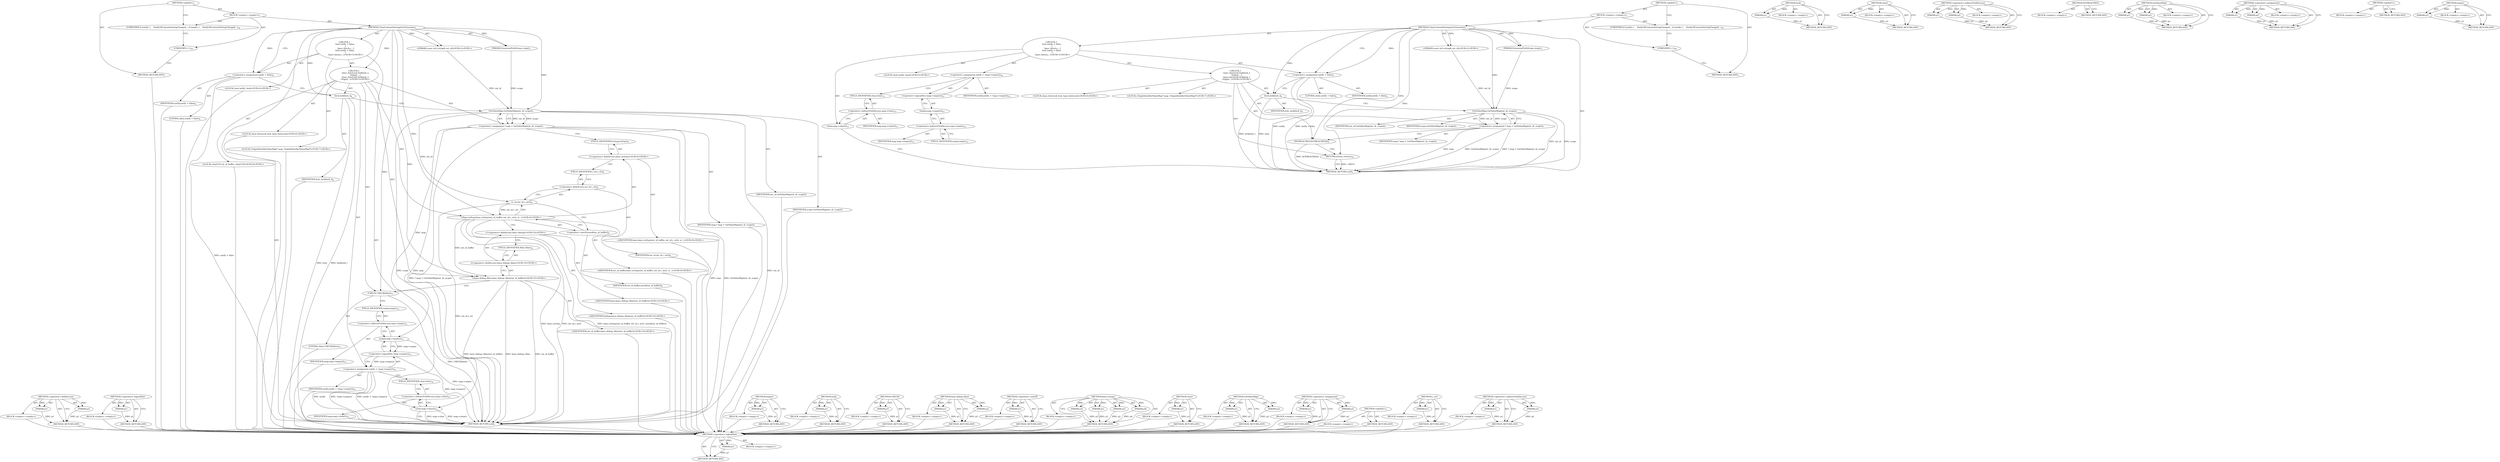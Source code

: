 digraph "empty" {
vulnerable_110 [label=<(METHOD,&lt;operator&gt;.fieldAccess)>];
vulnerable_111 [label=<(PARAM,p1)>];
vulnerable_112 [label=<(PARAM,p2)>];
vulnerable_113 [label=<(BLOCK,&lt;empty&gt;,&lt;empty&gt;)>];
vulnerable_114 [label=<(METHOD_RETURN,ANY)>];
vulnerable_132 [label=<(METHOD,&lt;operator&gt;.logicalNot)>];
vulnerable_133 [label=<(PARAM,p1)>];
vulnerable_134 [label=<(BLOCK,&lt;empty&gt;,&lt;empty&gt;)>];
vulnerable_135 [label=<(METHOD_RETURN,ANY)>];
vulnerable_6 [label=<(METHOD,&lt;global&gt;)<SUB>1</SUB>>];
vulnerable_7 [label=<(BLOCK,&lt;empty&gt;,&lt;empty&gt;)<SUB>1</SUB>>];
vulnerable_8 [label=<(METHOD,ClearContentSettingsForExtension)<SUB>1</SUB>>];
vulnerable_9 [label="<(PARAM,const std::string&amp; ext_id)<SUB>2</SUB>>"];
vulnerable_10 [label=<(PARAM,ExtensionPrefsScope scope)<SUB>3</SUB>>];
vulnerable_11 [label="<(BLOCK,{
  bool notify = false;
   {
     base::AutoLo...,{
  bool notify = false;
   {
     base::AutoLo...)<SUB>3</SUB>>"];
vulnerable_12 [label="<(LOCAL,bool notify: bool)<SUB>4</SUB>>"];
vulnerable_13 [label=<(&lt;operator&gt;.assignment,notify = false)<SUB>4</SUB>>];
vulnerable_14 [label=<(IDENTIFIER,notify,notify = false)<SUB>4</SUB>>];
vulnerable_15 [label=<(LITERAL,false,notify = false)<SUB>4</SUB>>];
vulnerable_16 [label="<(BLOCK,{
     base::AutoLock lock(lock_);
     OriginI...,{
     base::AutoLock lock(lock_);
     OriginI...)<SUB>5</SUB>>"];
vulnerable_17 [label="<(LOCAL,base.AutoLock lock: base.AutoLock)<SUB>6</SUB>>"];
vulnerable_18 [label=<(lock,lock(lock_))<SUB>6</SUB>>];
vulnerable_19 [label=<(IDENTIFIER,lock_,lock(lock_))<SUB>6</SUB>>];
vulnerable_20 [label="<(LOCAL,OriginIdentifierValueMap* map: OriginIdentifierValueMap*)<SUB>7</SUB>>"];
vulnerable_21 [label=<(&lt;operator&gt;.assignment,* map = GetValueMap(ext_id, scope))<SUB>7</SUB>>];
vulnerable_22 [label=<(IDENTIFIER,map,* map = GetValueMap(ext_id, scope))<SUB>7</SUB>>];
vulnerable_23 [label=<(GetValueMap,GetValueMap(ext_id, scope))<SUB>7</SUB>>];
vulnerable_24 [label=<(IDENTIFIER,ext_id,GetValueMap(ext_id, scope))<SUB>7</SUB>>];
vulnerable_25 [label=<(IDENTIFIER,scope,GetValueMap(ext_id, scope))<SUB>7</SUB>>];
vulnerable_26 [label="<(LOCAL,char[33] ext_id_buffer: char[33])<SUB>8</SUB>>"];
vulnerable_27 [label="<(base.strlcpy,base::strlcpy(ext_id_buffer, ext_id.c_str(), si...)<SUB>9</SUB>>"];
vulnerable_28 [label="<(&lt;operator&gt;.fieldAccess,base::strlcpy)<SUB>9</SUB>>"];
vulnerable_29 [label="<(IDENTIFIER,base,base::strlcpy(ext_id_buffer, ext_id.c_str(), si...)<SUB>9</SUB>>"];
vulnerable_30 [label=<(FIELD_IDENTIFIER,strlcpy,strlcpy)<SUB>9</SUB>>];
vulnerable_31 [label="<(IDENTIFIER,ext_id_buffer,base::strlcpy(ext_id_buffer, ext_id.c_str(), si...)<SUB>9</SUB>>"];
vulnerable_32 [label=<(c_str,ext_id.c_str())<SUB>9</SUB>>];
vulnerable_33 [label=<(&lt;operator&gt;.fieldAccess,ext_id.c_str)<SUB>9</SUB>>];
vulnerable_34 [label=<(IDENTIFIER,ext_id,ext_id.c_str())<SUB>9</SUB>>];
vulnerable_35 [label=<(FIELD_IDENTIFIER,c_str,c_str)<SUB>9</SUB>>];
vulnerable_36 [label=<(&lt;operator&gt;.sizeOf,sizeof(ext_id_buffer))<SUB>9</SUB>>];
vulnerable_37 [label=<(IDENTIFIER,ext_id_buffer,sizeof(ext_id_buffer))<SUB>9</SUB>>];
vulnerable_38 [label="<(base.debug.Alias,base::debug::Alias(ext_id_buffer))<SUB>10</SUB>>"];
vulnerable_39 [label="<(&lt;operator&gt;.fieldAccess,base::debug::Alias)<SUB>10</SUB>>"];
vulnerable_40 [label="<(&lt;operator&gt;.fieldAccess,base::debug)<SUB>10</SUB>>"];
vulnerable_41 [label="<(IDENTIFIER,base,base::debug::Alias(ext_id_buffer))<SUB>10</SUB>>"];
vulnerable_42 [label="<(IDENTIFIER,debug,base::debug::Alias(ext_id_buffer))<SUB>10</SUB>>"];
vulnerable_43 [label=<(FIELD_IDENTIFIER,Alias,Alias)<SUB>10</SUB>>];
vulnerable_44 [label="<(IDENTIFIER,ext_id_buffer,base::debug::Alias(ext_id_buffer))<SUB>10</SUB>>"];
vulnerable_45 [label=<(CHECK,CHECK(false))<SUB>11</SUB>>];
vulnerable_46 [label=<(LITERAL,false,CHECK(false))<SUB>11</SUB>>];
vulnerable_47 [label=<(&lt;operator&gt;.assignment,notify = !map-&gt;empty())<SUB>13</SUB>>];
vulnerable_48 [label=<(IDENTIFIER,notify,notify = !map-&gt;empty())<SUB>13</SUB>>];
vulnerable_49 [label=<(&lt;operator&gt;.logicalNot,!map-&gt;empty())<SUB>13</SUB>>];
vulnerable_50 [label=<(empty,map-&gt;empty())<SUB>13</SUB>>];
vulnerable_51 [label=<(&lt;operator&gt;.indirectFieldAccess,map-&gt;empty)<SUB>13</SUB>>];
vulnerable_52 [label=<(IDENTIFIER,map,map-&gt;empty())<SUB>13</SUB>>];
vulnerable_53 [label=<(FIELD_IDENTIFIER,empty,empty)<SUB>13</SUB>>];
vulnerable_54 [label=<(clear,map-&gt;clear())<SUB>14</SUB>>];
vulnerable_55 [label=<(&lt;operator&gt;.indirectFieldAccess,map-&gt;clear)<SUB>14</SUB>>];
vulnerable_56 [label=<(IDENTIFIER,map,map-&gt;clear())<SUB>14</SUB>>];
vulnerable_57 [label=<(FIELD_IDENTIFIER,clear,clear)<SUB>14</SUB>>];
vulnerable_58 [label=<(METHOD_RETURN,void)<SUB>1</SUB>>];
vulnerable_60 [label=<(UNKNOWN,if (notify) {
    NotifyOfContentSettingChanged...,if (notify) {
    NotifyOfContentSettingChanged...)<SUB>16</SUB>>];
vulnerable_61 [label=<(UNKNOWN,},})<SUB>19</SUB>>];
vulnerable_62 [label=<(METHOD_RETURN,ANY)<SUB>1</SUB>>];
vulnerable_136 [label=<(METHOD,empty)>];
vulnerable_137 [label=<(PARAM,p1)>];
vulnerable_138 [label=<(BLOCK,&lt;empty&gt;,&lt;empty&gt;)>];
vulnerable_139 [label=<(METHOD_RETURN,ANY)>];
vulnerable_94 [label=<(METHOD,lock)>];
vulnerable_95 [label=<(PARAM,p1)>];
vulnerable_96 [label=<(BLOCK,&lt;empty&gt;,&lt;empty&gt;)>];
vulnerable_97 [label=<(METHOD_RETURN,ANY)>];
vulnerable_128 [label=<(METHOD,CHECK)>];
vulnerable_129 [label=<(PARAM,p1)>];
vulnerable_130 [label=<(BLOCK,&lt;empty&gt;,&lt;empty&gt;)>];
vulnerable_131 [label=<(METHOD_RETURN,ANY)>];
vulnerable_123 [label=<(METHOD,base.debug.Alias)>];
vulnerable_124 [label=<(PARAM,p1)>];
vulnerable_125 [label=<(PARAM,p2)>];
vulnerable_126 [label=<(BLOCK,&lt;empty&gt;,&lt;empty&gt;)>];
vulnerable_127 [label=<(METHOD_RETURN,ANY)>];
vulnerable_119 [label=<(METHOD,&lt;operator&gt;.sizeOf)>];
vulnerable_120 [label=<(PARAM,p1)>];
vulnerable_121 [label=<(BLOCK,&lt;empty&gt;,&lt;empty&gt;)>];
vulnerable_122 [label=<(METHOD_RETURN,ANY)>];
vulnerable_103 [label=<(METHOD,base.strlcpy)>];
vulnerable_104 [label=<(PARAM,p1)>];
vulnerable_105 [label=<(PARAM,p2)>];
vulnerable_106 [label=<(PARAM,p3)>];
vulnerable_107 [label=<(PARAM,p4)>];
vulnerable_108 [label=<(BLOCK,&lt;empty&gt;,&lt;empty&gt;)>];
vulnerable_109 [label=<(METHOD_RETURN,ANY)>];
vulnerable_145 [label=<(METHOD,clear)>];
vulnerable_146 [label=<(PARAM,p1)>];
vulnerable_147 [label=<(BLOCK,&lt;empty&gt;,&lt;empty&gt;)>];
vulnerable_148 [label=<(METHOD_RETURN,ANY)>];
vulnerable_98 [label=<(METHOD,GetValueMap)>];
vulnerable_99 [label=<(PARAM,p1)>];
vulnerable_100 [label=<(PARAM,p2)>];
vulnerable_101 [label=<(BLOCK,&lt;empty&gt;,&lt;empty&gt;)>];
vulnerable_102 [label=<(METHOD_RETURN,ANY)>];
vulnerable_89 [label=<(METHOD,&lt;operator&gt;.assignment)>];
vulnerable_90 [label=<(PARAM,p1)>];
vulnerable_91 [label=<(PARAM,p2)>];
vulnerable_92 [label=<(BLOCK,&lt;empty&gt;,&lt;empty&gt;)>];
vulnerable_93 [label=<(METHOD_RETURN,ANY)>];
vulnerable_83 [label=<(METHOD,&lt;global&gt;)<SUB>1</SUB>>];
vulnerable_84 [label=<(BLOCK,&lt;empty&gt;,&lt;empty&gt;)>];
vulnerable_85 [label=<(METHOD_RETURN,ANY)>];
vulnerable_115 [label=<(METHOD,c_str)>];
vulnerable_116 [label=<(PARAM,p1)>];
vulnerable_117 [label=<(BLOCK,&lt;empty&gt;,&lt;empty&gt;)>];
vulnerable_118 [label=<(METHOD_RETURN,ANY)>];
vulnerable_140 [label=<(METHOD,&lt;operator&gt;.indirectFieldAccess)>];
vulnerable_141 [label=<(PARAM,p1)>];
vulnerable_142 [label=<(PARAM,p2)>];
vulnerable_143 [label=<(BLOCK,&lt;empty&gt;,&lt;empty&gt;)>];
vulnerable_144 [label=<(METHOD_RETURN,ANY)>];
fixed_83 [label=<(METHOD,&lt;operator&gt;.logicalNot)>];
fixed_84 [label=<(PARAM,p1)>];
fixed_85 [label=<(BLOCK,&lt;empty&gt;,&lt;empty&gt;)>];
fixed_86 [label=<(METHOD_RETURN,ANY)>];
fixed_6 [label=<(METHOD,&lt;global&gt;)<SUB>1</SUB>>];
fixed_7 [label=<(BLOCK,&lt;empty&gt;,&lt;empty&gt;)<SUB>1</SUB>>];
fixed_8 [label=<(METHOD,ClearContentSettingsForExtension)<SUB>1</SUB>>];
fixed_9 [label="<(PARAM,const std::string&amp; ext_id)<SUB>2</SUB>>"];
fixed_10 [label=<(PARAM,ExtensionPrefsScope scope)<SUB>3</SUB>>];
fixed_11 [label="<(BLOCK,{
  bool notify = false;
   {
     base::AutoLo...,{
  bool notify = false;
   {
     base::AutoLo...)<SUB>3</SUB>>"];
fixed_12 [label="<(LOCAL,bool notify: bool)<SUB>4</SUB>>"];
fixed_13 [label=<(&lt;operator&gt;.assignment,notify = false)<SUB>4</SUB>>];
fixed_14 [label=<(IDENTIFIER,notify,notify = false)<SUB>4</SUB>>];
fixed_15 [label=<(LITERAL,false,notify = false)<SUB>4</SUB>>];
fixed_16 [label="<(BLOCK,{
     base::AutoLock lock(lock_);
     OriginI...,{
     base::AutoLock lock(lock_);
     OriginI...)<SUB>5</SUB>>"];
fixed_17 [label="<(LOCAL,base.AutoLock lock: base.AutoLock)<SUB>6</SUB>>"];
fixed_18 [label=<(lock,lock(lock_))<SUB>6</SUB>>];
fixed_19 [label=<(IDENTIFIER,lock_,lock(lock_))<SUB>6</SUB>>];
fixed_20 [label="<(LOCAL,OriginIdentifierValueMap* map: OriginIdentifierValueMap*)<SUB>7</SUB>>"];
fixed_21 [label=<(&lt;operator&gt;.assignment,* map = GetValueMap(ext_id, scope))<SUB>7</SUB>>];
fixed_22 [label=<(IDENTIFIER,map,* map = GetValueMap(ext_id, scope))<SUB>7</SUB>>];
fixed_23 [label=<(GetValueMap,GetValueMap(ext_id, scope))<SUB>7</SUB>>];
fixed_24 [label=<(IDENTIFIER,ext_id,GetValueMap(ext_id, scope))<SUB>7</SUB>>];
fixed_25 [label=<(IDENTIFIER,scope,GetValueMap(ext_id, scope))<SUB>7</SUB>>];
fixed_26 [label=<(NOTREACHED,NOTREACHED())<SUB>9</SUB>>];
fixed_27 [label=<(RETURN,return;,return;)<SUB>10</SUB>>];
fixed_28 [label=<(&lt;operator&gt;.assignment,notify = !map-&gt;empty())<SUB>12</SUB>>];
fixed_29 [label=<(IDENTIFIER,notify,notify = !map-&gt;empty())<SUB>12</SUB>>];
fixed_30 [label=<(&lt;operator&gt;.logicalNot,!map-&gt;empty())<SUB>12</SUB>>];
fixed_31 [label=<(empty,map-&gt;empty())<SUB>12</SUB>>];
fixed_32 [label=<(&lt;operator&gt;.indirectFieldAccess,map-&gt;empty)<SUB>12</SUB>>];
fixed_33 [label=<(IDENTIFIER,map,map-&gt;empty())<SUB>12</SUB>>];
fixed_34 [label=<(FIELD_IDENTIFIER,empty,empty)<SUB>12</SUB>>];
fixed_35 [label=<(clear,map-&gt;clear())<SUB>13</SUB>>];
fixed_36 [label=<(&lt;operator&gt;.indirectFieldAccess,map-&gt;clear)<SUB>13</SUB>>];
fixed_37 [label=<(IDENTIFIER,map,map-&gt;clear())<SUB>13</SUB>>];
fixed_38 [label=<(FIELD_IDENTIFIER,clear,clear)<SUB>13</SUB>>];
fixed_39 [label=<(METHOD_RETURN,void)<SUB>1</SUB>>];
fixed_41 [label=<(UNKNOWN,if (notify) {
    NotifyOfContentSettingChanged...,if (notify) {
    NotifyOfContentSettingChanged...)<SUB>15</SUB>>];
fixed_42 [label=<(UNKNOWN,},})<SUB>18</SUB>>];
fixed_43 [label=<(METHOD_RETURN,ANY)<SUB>1</SUB>>];
fixed_71 [label=<(METHOD,lock)>];
fixed_72 [label=<(PARAM,p1)>];
fixed_73 [label=<(BLOCK,&lt;empty&gt;,&lt;empty&gt;)>];
fixed_74 [label=<(METHOD_RETURN,ANY)>];
fixed_96 [label=<(METHOD,clear)>];
fixed_97 [label=<(PARAM,p1)>];
fixed_98 [label=<(BLOCK,&lt;empty&gt;,&lt;empty&gt;)>];
fixed_99 [label=<(METHOD_RETURN,ANY)>];
fixed_91 [label=<(METHOD,&lt;operator&gt;.indirectFieldAccess)>];
fixed_92 [label=<(PARAM,p1)>];
fixed_93 [label=<(PARAM,p2)>];
fixed_94 [label=<(BLOCK,&lt;empty&gt;,&lt;empty&gt;)>];
fixed_95 [label=<(METHOD_RETURN,ANY)>];
fixed_80 [label=<(METHOD,NOTREACHED)>];
fixed_81 [label=<(BLOCK,&lt;empty&gt;,&lt;empty&gt;)>];
fixed_82 [label=<(METHOD_RETURN,ANY)>];
fixed_75 [label=<(METHOD,GetValueMap)>];
fixed_76 [label=<(PARAM,p1)>];
fixed_77 [label=<(PARAM,p2)>];
fixed_78 [label=<(BLOCK,&lt;empty&gt;,&lt;empty&gt;)>];
fixed_79 [label=<(METHOD_RETURN,ANY)>];
fixed_66 [label=<(METHOD,&lt;operator&gt;.assignment)>];
fixed_67 [label=<(PARAM,p1)>];
fixed_68 [label=<(PARAM,p2)>];
fixed_69 [label=<(BLOCK,&lt;empty&gt;,&lt;empty&gt;)>];
fixed_70 [label=<(METHOD_RETURN,ANY)>];
fixed_60 [label=<(METHOD,&lt;global&gt;)<SUB>1</SUB>>];
fixed_61 [label=<(BLOCK,&lt;empty&gt;,&lt;empty&gt;)>];
fixed_62 [label=<(METHOD_RETURN,ANY)>];
fixed_87 [label=<(METHOD,empty)>];
fixed_88 [label=<(PARAM,p1)>];
fixed_89 [label=<(BLOCK,&lt;empty&gt;,&lt;empty&gt;)>];
fixed_90 [label=<(METHOD_RETURN,ANY)>];
vulnerable_110 -> vulnerable_111  [key=0, label="AST: "];
vulnerable_110 -> vulnerable_111  [key=1, label="DDG: "];
vulnerable_110 -> vulnerable_113  [key=0, label="AST: "];
vulnerable_110 -> vulnerable_112  [key=0, label="AST: "];
vulnerable_110 -> vulnerable_112  [key=1, label="DDG: "];
vulnerable_110 -> vulnerable_114  [key=0, label="AST: "];
vulnerable_110 -> vulnerable_114  [key=1, label="CFG: "];
vulnerable_111 -> vulnerable_114  [key=0, label="DDG: p1"];
vulnerable_112 -> vulnerable_114  [key=0, label="DDG: p2"];
vulnerable_113 -> fixed_83  [key=0];
vulnerable_114 -> fixed_83  [key=0];
vulnerable_132 -> vulnerable_133  [key=0, label="AST: "];
vulnerable_132 -> vulnerable_133  [key=1, label="DDG: "];
vulnerable_132 -> vulnerable_134  [key=0, label="AST: "];
vulnerable_132 -> vulnerable_135  [key=0, label="AST: "];
vulnerable_132 -> vulnerable_135  [key=1, label="CFG: "];
vulnerable_133 -> vulnerable_135  [key=0, label="DDG: p1"];
vulnerable_134 -> fixed_83  [key=0];
vulnerable_135 -> fixed_83  [key=0];
vulnerable_6 -> vulnerable_7  [key=0, label="AST: "];
vulnerable_6 -> vulnerable_62  [key=0, label="AST: "];
vulnerable_6 -> vulnerable_60  [key=0, label="CFG: "];
vulnerable_7 -> vulnerable_8  [key=0, label="AST: "];
vulnerable_7 -> vulnerable_60  [key=0, label="AST: "];
vulnerable_7 -> vulnerable_61  [key=0, label="AST: "];
vulnerable_8 -> vulnerable_9  [key=0, label="AST: "];
vulnerable_8 -> vulnerable_9  [key=1, label="DDG: "];
vulnerable_8 -> vulnerable_10  [key=0, label="AST: "];
vulnerable_8 -> vulnerable_10  [key=1, label="DDG: "];
vulnerable_8 -> vulnerable_11  [key=0, label="AST: "];
vulnerable_8 -> vulnerable_58  [key=0, label="AST: "];
vulnerable_8 -> vulnerable_13  [key=0, label="CFG: "];
vulnerable_8 -> vulnerable_13  [key=1, label="DDG: "];
vulnerable_8 -> vulnerable_16  [key=0, label="DDG: "];
vulnerable_8 -> vulnerable_18  [key=0, label="DDG: "];
vulnerable_8 -> vulnerable_27  [key=0, label="DDG: "];
vulnerable_8 -> vulnerable_38  [key=0, label="DDG: "];
vulnerable_8 -> vulnerable_45  [key=0, label="DDG: "];
vulnerable_8 -> vulnerable_23  [key=0, label="DDG: "];
vulnerable_9 -> vulnerable_23  [key=0, label="DDG: ext_id"];
vulnerable_10 -> vulnerable_23  [key=0, label="DDG: scope"];
vulnerable_11 -> vulnerable_12  [key=0, label="AST: "];
vulnerable_11 -> vulnerable_13  [key=0, label="AST: "];
vulnerable_11 -> vulnerable_16  [key=0, label="AST: "];
vulnerable_11 -> vulnerable_47  [key=0, label="AST: "];
vulnerable_11 -> vulnerable_54  [key=0, label="AST: "];
vulnerable_12 -> fixed_83  [key=0];
vulnerable_13 -> vulnerable_14  [key=0, label="AST: "];
vulnerable_13 -> vulnerable_15  [key=0, label="AST: "];
vulnerable_13 -> vulnerable_18  [key=0, label="CFG: "];
vulnerable_13 -> vulnerable_58  [key=0, label="DDG: notify = false"];
vulnerable_14 -> fixed_83  [key=0];
vulnerable_15 -> fixed_83  [key=0];
vulnerable_16 -> vulnerable_17  [key=0, label="AST: "];
vulnerable_16 -> vulnerable_18  [key=0, label="AST: "];
vulnerable_16 -> vulnerable_20  [key=0, label="AST: "];
vulnerable_16 -> vulnerable_21  [key=0, label="AST: "];
vulnerable_16 -> vulnerable_26  [key=0, label="AST: "];
vulnerable_16 -> vulnerable_27  [key=0, label="AST: "];
vulnerable_16 -> vulnerable_38  [key=0, label="AST: "];
vulnerable_16 -> vulnerable_45  [key=0, label="AST: "];
vulnerable_17 -> fixed_83  [key=0];
vulnerable_18 -> vulnerable_19  [key=0, label="AST: "];
vulnerable_18 -> vulnerable_23  [key=0, label="CFG: "];
vulnerable_18 -> vulnerable_58  [key=0, label="DDG: lock(lock_)"];
vulnerable_18 -> vulnerable_58  [key=1, label="DDG: lock_"];
vulnerable_19 -> fixed_83  [key=0];
vulnerable_20 -> fixed_83  [key=0];
vulnerable_21 -> vulnerable_22  [key=0, label="AST: "];
vulnerable_21 -> vulnerable_23  [key=0, label="AST: "];
vulnerable_21 -> vulnerable_30  [key=0, label="CFG: "];
vulnerable_21 -> vulnerable_58  [key=0, label="DDG: map"];
vulnerable_21 -> vulnerable_58  [key=1, label="DDG: GetValueMap(ext_id, scope)"];
vulnerable_21 -> vulnerable_58  [key=2, label="DDG: * map = GetValueMap(ext_id, scope)"];
vulnerable_21 -> vulnerable_54  [key=0, label="DDG: map"];
vulnerable_21 -> vulnerable_50  [key=0, label="DDG: map"];
vulnerable_22 -> fixed_83  [key=0];
vulnerable_23 -> vulnerable_24  [key=0, label="AST: "];
vulnerable_23 -> vulnerable_25  [key=0, label="AST: "];
vulnerable_23 -> vulnerable_21  [key=0, label="CFG: "];
vulnerable_23 -> vulnerable_21  [key=1, label="DDG: ext_id"];
vulnerable_23 -> vulnerable_21  [key=2, label="DDG: scope"];
vulnerable_23 -> vulnerable_58  [key=0, label="DDG: ext_id"];
vulnerable_23 -> vulnerable_58  [key=1, label="DDG: scope"];
vulnerable_23 -> vulnerable_32  [key=0, label="DDG: ext_id"];
vulnerable_24 -> fixed_83  [key=0];
vulnerable_25 -> fixed_83  [key=0];
vulnerable_26 -> fixed_83  [key=0];
vulnerable_27 -> vulnerable_28  [key=0, label="AST: "];
vulnerable_27 -> vulnerable_31  [key=0, label="AST: "];
vulnerable_27 -> vulnerable_32  [key=0, label="AST: "];
vulnerable_27 -> vulnerable_36  [key=0, label="AST: "];
vulnerable_27 -> vulnerable_40  [key=0, label="CFG: "];
vulnerable_27 -> vulnerable_58  [key=0, label="DDG: base::strlcpy"];
vulnerable_27 -> vulnerable_58  [key=1, label="DDG: ext_id.c_str()"];
vulnerable_27 -> vulnerable_58  [key=2, label="DDG: base::strlcpy(ext_id_buffer, ext_id.c_str(), sizeof(ext_id_buffer))"];
vulnerable_27 -> vulnerable_38  [key=0, label="DDG: ext_id_buffer"];
vulnerable_28 -> vulnerable_29  [key=0, label="AST: "];
vulnerable_28 -> vulnerable_30  [key=0, label="AST: "];
vulnerable_28 -> vulnerable_35  [key=0, label="CFG: "];
vulnerable_29 -> fixed_83  [key=0];
vulnerable_30 -> vulnerable_28  [key=0, label="CFG: "];
vulnerable_31 -> fixed_83  [key=0];
vulnerable_32 -> vulnerable_33  [key=0, label="AST: "];
vulnerable_32 -> vulnerable_36  [key=0, label="CFG: "];
vulnerable_32 -> vulnerable_58  [key=0, label="DDG: ext_id.c_str"];
vulnerable_32 -> vulnerable_27  [key=0, label="DDG: ext_id.c_str"];
vulnerable_33 -> vulnerable_34  [key=0, label="AST: "];
vulnerable_33 -> vulnerable_35  [key=0, label="AST: "];
vulnerable_33 -> vulnerable_32  [key=0, label="CFG: "];
vulnerable_34 -> fixed_83  [key=0];
vulnerable_35 -> vulnerable_33  [key=0, label="CFG: "];
vulnerable_36 -> vulnerable_37  [key=0, label="AST: "];
vulnerable_36 -> vulnerable_27  [key=0, label="CFG: "];
vulnerable_37 -> fixed_83  [key=0];
vulnerable_38 -> vulnerable_39  [key=0, label="AST: "];
vulnerable_38 -> vulnerable_44  [key=0, label="AST: "];
vulnerable_38 -> vulnerable_45  [key=0, label="CFG: "];
vulnerable_38 -> vulnerable_58  [key=0, label="DDG: base::debug::Alias"];
vulnerable_38 -> vulnerable_58  [key=1, label="DDG: ext_id_buffer"];
vulnerable_38 -> vulnerable_58  [key=2, label="DDG: base::debug::Alias(ext_id_buffer)"];
vulnerable_39 -> vulnerable_40  [key=0, label="AST: "];
vulnerable_39 -> vulnerable_43  [key=0, label="AST: "];
vulnerable_39 -> vulnerable_38  [key=0, label="CFG: "];
vulnerable_40 -> vulnerable_41  [key=0, label="AST: "];
vulnerable_40 -> vulnerable_42  [key=0, label="AST: "];
vulnerable_40 -> vulnerable_43  [key=0, label="CFG: "];
vulnerable_41 -> fixed_83  [key=0];
vulnerable_42 -> fixed_83  [key=0];
vulnerable_43 -> vulnerable_39  [key=0, label="CFG: "];
vulnerable_44 -> fixed_83  [key=0];
vulnerable_45 -> vulnerable_46  [key=0, label="AST: "];
vulnerable_45 -> vulnerable_53  [key=0, label="CFG: "];
vulnerable_45 -> vulnerable_58  [key=0, label="DDG: CHECK(false)"];
vulnerable_46 -> fixed_83  [key=0];
vulnerable_47 -> vulnerable_48  [key=0, label="AST: "];
vulnerable_47 -> vulnerable_49  [key=0, label="AST: "];
vulnerable_47 -> vulnerable_57  [key=0, label="CFG: "];
vulnerable_47 -> vulnerable_58  [key=0, label="DDG: notify"];
vulnerable_47 -> vulnerable_58  [key=1, label="DDG: !map-&gt;empty()"];
vulnerable_47 -> vulnerable_58  [key=2, label="DDG: notify = !map-&gt;empty()"];
vulnerable_48 -> fixed_83  [key=0];
vulnerable_49 -> vulnerable_50  [key=0, label="AST: "];
vulnerable_49 -> vulnerable_47  [key=0, label="CFG: "];
vulnerable_49 -> vulnerable_47  [key=1, label="DDG: map-&gt;empty()"];
vulnerable_49 -> vulnerable_58  [key=0, label="DDG: map-&gt;empty()"];
vulnerable_50 -> vulnerable_51  [key=0, label="AST: "];
vulnerable_50 -> vulnerable_49  [key=0, label="CFG: "];
vulnerable_50 -> vulnerable_49  [key=1, label="DDG: map-&gt;empty"];
vulnerable_50 -> vulnerable_58  [key=0, label="DDG: map-&gt;empty"];
vulnerable_51 -> vulnerable_52  [key=0, label="AST: "];
vulnerable_51 -> vulnerable_53  [key=0, label="AST: "];
vulnerable_51 -> vulnerable_50  [key=0, label="CFG: "];
vulnerable_52 -> fixed_83  [key=0];
vulnerable_53 -> vulnerable_51  [key=0, label="CFG: "];
vulnerable_54 -> vulnerable_55  [key=0, label="AST: "];
vulnerable_54 -> vulnerable_58  [key=0, label="CFG: "];
vulnerable_54 -> vulnerable_58  [key=1, label="DDG: map-&gt;clear"];
vulnerable_54 -> vulnerable_58  [key=2, label="DDG: map-&gt;clear()"];
vulnerable_55 -> vulnerable_56  [key=0, label="AST: "];
vulnerable_55 -> vulnerable_57  [key=0, label="AST: "];
vulnerable_55 -> vulnerable_54  [key=0, label="CFG: "];
vulnerable_56 -> fixed_83  [key=0];
vulnerable_57 -> vulnerable_55  [key=0, label="CFG: "];
vulnerable_58 -> fixed_83  [key=0];
vulnerable_60 -> vulnerable_61  [key=0, label="CFG: "];
vulnerable_61 -> vulnerable_62  [key=0, label="CFG: "];
vulnerable_62 -> fixed_83  [key=0];
vulnerable_136 -> vulnerable_137  [key=0, label="AST: "];
vulnerable_136 -> vulnerable_137  [key=1, label="DDG: "];
vulnerable_136 -> vulnerable_138  [key=0, label="AST: "];
vulnerable_136 -> vulnerable_139  [key=0, label="AST: "];
vulnerable_136 -> vulnerable_139  [key=1, label="CFG: "];
vulnerable_137 -> vulnerable_139  [key=0, label="DDG: p1"];
vulnerable_138 -> fixed_83  [key=0];
vulnerable_139 -> fixed_83  [key=0];
vulnerable_94 -> vulnerable_95  [key=0, label="AST: "];
vulnerable_94 -> vulnerable_95  [key=1, label="DDG: "];
vulnerable_94 -> vulnerable_96  [key=0, label="AST: "];
vulnerable_94 -> vulnerable_97  [key=0, label="AST: "];
vulnerable_94 -> vulnerable_97  [key=1, label="CFG: "];
vulnerable_95 -> vulnerable_97  [key=0, label="DDG: p1"];
vulnerable_96 -> fixed_83  [key=0];
vulnerable_97 -> fixed_83  [key=0];
vulnerable_128 -> vulnerable_129  [key=0, label="AST: "];
vulnerable_128 -> vulnerable_129  [key=1, label="DDG: "];
vulnerable_128 -> vulnerable_130  [key=0, label="AST: "];
vulnerable_128 -> vulnerable_131  [key=0, label="AST: "];
vulnerable_128 -> vulnerable_131  [key=1, label="CFG: "];
vulnerable_129 -> vulnerable_131  [key=0, label="DDG: p1"];
vulnerable_130 -> fixed_83  [key=0];
vulnerable_131 -> fixed_83  [key=0];
vulnerable_123 -> vulnerable_124  [key=0, label="AST: "];
vulnerable_123 -> vulnerable_124  [key=1, label="DDG: "];
vulnerable_123 -> vulnerable_126  [key=0, label="AST: "];
vulnerable_123 -> vulnerable_125  [key=0, label="AST: "];
vulnerable_123 -> vulnerable_125  [key=1, label="DDG: "];
vulnerable_123 -> vulnerable_127  [key=0, label="AST: "];
vulnerable_123 -> vulnerable_127  [key=1, label="CFG: "];
vulnerable_124 -> vulnerable_127  [key=0, label="DDG: p1"];
vulnerable_125 -> vulnerable_127  [key=0, label="DDG: p2"];
vulnerable_126 -> fixed_83  [key=0];
vulnerable_127 -> fixed_83  [key=0];
vulnerable_119 -> vulnerable_120  [key=0, label="AST: "];
vulnerable_119 -> vulnerable_120  [key=1, label="DDG: "];
vulnerable_119 -> vulnerable_121  [key=0, label="AST: "];
vulnerable_119 -> vulnerable_122  [key=0, label="AST: "];
vulnerable_119 -> vulnerable_122  [key=1, label="CFG: "];
vulnerable_120 -> vulnerable_122  [key=0, label="DDG: p1"];
vulnerable_121 -> fixed_83  [key=0];
vulnerable_122 -> fixed_83  [key=0];
vulnerable_103 -> vulnerable_104  [key=0, label="AST: "];
vulnerable_103 -> vulnerable_104  [key=1, label="DDG: "];
vulnerable_103 -> vulnerable_108  [key=0, label="AST: "];
vulnerable_103 -> vulnerable_105  [key=0, label="AST: "];
vulnerable_103 -> vulnerable_105  [key=1, label="DDG: "];
vulnerable_103 -> vulnerable_109  [key=0, label="AST: "];
vulnerable_103 -> vulnerable_109  [key=1, label="CFG: "];
vulnerable_103 -> vulnerable_106  [key=0, label="AST: "];
vulnerable_103 -> vulnerable_106  [key=1, label="DDG: "];
vulnerable_103 -> vulnerable_107  [key=0, label="AST: "];
vulnerable_103 -> vulnerable_107  [key=1, label="DDG: "];
vulnerable_104 -> vulnerable_109  [key=0, label="DDG: p1"];
vulnerable_105 -> vulnerable_109  [key=0, label="DDG: p2"];
vulnerable_106 -> vulnerable_109  [key=0, label="DDG: p3"];
vulnerable_107 -> vulnerable_109  [key=0, label="DDG: p4"];
vulnerable_108 -> fixed_83  [key=0];
vulnerable_109 -> fixed_83  [key=0];
vulnerable_145 -> vulnerable_146  [key=0, label="AST: "];
vulnerable_145 -> vulnerable_146  [key=1, label="DDG: "];
vulnerable_145 -> vulnerable_147  [key=0, label="AST: "];
vulnerable_145 -> vulnerable_148  [key=0, label="AST: "];
vulnerable_145 -> vulnerable_148  [key=1, label="CFG: "];
vulnerable_146 -> vulnerable_148  [key=0, label="DDG: p1"];
vulnerable_147 -> fixed_83  [key=0];
vulnerable_148 -> fixed_83  [key=0];
vulnerable_98 -> vulnerable_99  [key=0, label="AST: "];
vulnerable_98 -> vulnerable_99  [key=1, label="DDG: "];
vulnerable_98 -> vulnerable_101  [key=0, label="AST: "];
vulnerable_98 -> vulnerable_100  [key=0, label="AST: "];
vulnerable_98 -> vulnerable_100  [key=1, label="DDG: "];
vulnerable_98 -> vulnerable_102  [key=0, label="AST: "];
vulnerable_98 -> vulnerable_102  [key=1, label="CFG: "];
vulnerable_99 -> vulnerable_102  [key=0, label="DDG: p1"];
vulnerable_100 -> vulnerable_102  [key=0, label="DDG: p2"];
vulnerable_101 -> fixed_83  [key=0];
vulnerable_102 -> fixed_83  [key=0];
vulnerable_89 -> vulnerable_90  [key=0, label="AST: "];
vulnerable_89 -> vulnerable_90  [key=1, label="DDG: "];
vulnerable_89 -> vulnerable_92  [key=0, label="AST: "];
vulnerable_89 -> vulnerable_91  [key=0, label="AST: "];
vulnerable_89 -> vulnerable_91  [key=1, label="DDG: "];
vulnerable_89 -> vulnerable_93  [key=0, label="AST: "];
vulnerable_89 -> vulnerable_93  [key=1, label="CFG: "];
vulnerable_90 -> vulnerable_93  [key=0, label="DDG: p1"];
vulnerable_91 -> vulnerable_93  [key=0, label="DDG: p2"];
vulnerable_92 -> fixed_83  [key=0];
vulnerable_93 -> fixed_83  [key=0];
vulnerable_83 -> vulnerable_84  [key=0, label="AST: "];
vulnerable_83 -> vulnerable_85  [key=0, label="AST: "];
vulnerable_83 -> vulnerable_85  [key=1, label="CFG: "];
vulnerable_84 -> fixed_83  [key=0];
vulnerable_85 -> fixed_83  [key=0];
vulnerable_115 -> vulnerable_116  [key=0, label="AST: "];
vulnerable_115 -> vulnerable_116  [key=1, label="DDG: "];
vulnerable_115 -> vulnerable_117  [key=0, label="AST: "];
vulnerable_115 -> vulnerable_118  [key=0, label="AST: "];
vulnerable_115 -> vulnerable_118  [key=1, label="CFG: "];
vulnerable_116 -> vulnerable_118  [key=0, label="DDG: p1"];
vulnerable_117 -> fixed_83  [key=0];
vulnerable_118 -> fixed_83  [key=0];
vulnerable_140 -> vulnerable_141  [key=0, label="AST: "];
vulnerable_140 -> vulnerable_141  [key=1, label="DDG: "];
vulnerable_140 -> vulnerable_143  [key=0, label="AST: "];
vulnerable_140 -> vulnerable_142  [key=0, label="AST: "];
vulnerable_140 -> vulnerable_142  [key=1, label="DDG: "];
vulnerable_140 -> vulnerable_144  [key=0, label="AST: "];
vulnerable_140 -> vulnerable_144  [key=1, label="CFG: "];
vulnerable_141 -> vulnerable_144  [key=0, label="DDG: p1"];
vulnerable_142 -> vulnerable_144  [key=0, label="DDG: p2"];
vulnerable_143 -> fixed_83  [key=0];
vulnerable_144 -> fixed_83  [key=0];
fixed_83 -> fixed_84  [key=0, label="AST: "];
fixed_83 -> fixed_84  [key=1, label="DDG: "];
fixed_83 -> fixed_85  [key=0, label="AST: "];
fixed_83 -> fixed_86  [key=0, label="AST: "];
fixed_83 -> fixed_86  [key=1, label="CFG: "];
fixed_84 -> fixed_86  [key=0, label="DDG: p1"];
fixed_6 -> fixed_7  [key=0, label="AST: "];
fixed_6 -> fixed_43  [key=0, label="AST: "];
fixed_6 -> fixed_41  [key=0, label="CFG: "];
fixed_7 -> fixed_8  [key=0, label="AST: "];
fixed_7 -> fixed_41  [key=0, label="AST: "];
fixed_7 -> fixed_42  [key=0, label="AST: "];
fixed_8 -> fixed_9  [key=0, label="AST: "];
fixed_8 -> fixed_9  [key=1, label="DDG: "];
fixed_8 -> fixed_10  [key=0, label="AST: "];
fixed_8 -> fixed_10  [key=1, label="DDG: "];
fixed_8 -> fixed_11  [key=0, label="AST: "];
fixed_8 -> fixed_39  [key=0, label="AST: "];
fixed_8 -> fixed_13  [key=0, label="CFG: "];
fixed_8 -> fixed_13  [key=1, label="DDG: "];
fixed_8 -> fixed_26  [key=0, label="DDG: "];
fixed_8 -> fixed_27  [key=0, label="DDG: "];
fixed_8 -> fixed_18  [key=0, label="DDG: "];
fixed_8 -> fixed_23  [key=0, label="DDG: "];
fixed_9 -> fixed_23  [key=0, label="DDG: ext_id"];
fixed_10 -> fixed_23  [key=0, label="DDG: scope"];
fixed_11 -> fixed_12  [key=0, label="AST: "];
fixed_11 -> fixed_13  [key=0, label="AST: "];
fixed_11 -> fixed_16  [key=0, label="AST: "];
fixed_11 -> fixed_28  [key=0, label="AST: "];
fixed_11 -> fixed_35  [key=0, label="AST: "];
fixed_13 -> fixed_14  [key=0, label="AST: "];
fixed_13 -> fixed_15  [key=0, label="AST: "];
fixed_13 -> fixed_18  [key=0, label="CFG: "];
fixed_13 -> fixed_39  [key=0, label="DDG: notify"];
fixed_13 -> fixed_39  [key=1, label="DDG: notify = false"];
fixed_16 -> fixed_17  [key=0, label="AST: "];
fixed_16 -> fixed_18  [key=0, label="AST: "];
fixed_16 -> fixed_20  [key=0, label="AST: "];
fixed_16 -> fixed_21  [key=0, label="AST: "];
fixed_16 -> fixed_26  [key=0, label="AST: "];
fixed_16 -> fixed_27  [key=0, label="AST: "];
fixed_18 -> fixed_19  [key=0, label="AST: "];
fixed_18 -> fixed_23  [key=0, label="CFG: "];
fixed_18 -> fixed_39  [key=0, label="DDG: lock(lock_)"];
fixed_18 -> fixed_39  [key=1, label="DDG: lock_"];
fixed_21 -> fixed_22  [key=0, label="AST: "];
fixed_21 -> fixed_23  [key=0, label="AST: "];
fixed_21 -> fixed_26  [key=0, label="CFG: "];
fixed_21 -> fixed_39  [key=0, label="DDG: map"];
fixed_21 -> fixed_39  [key=1, label="DDG: GetValueMap(ext_id, scope)"];
fixed_21 -> fixed_39  [key=2, label="DDG: * map = GetValueMap(ext_id, scope)"];
fixed_23 -> fixed_24  [key=0, label="AST: "];
fixed_23 -> fixed_25  [key=0, label="AST: "];
fixed_23 -> fixed_21  [key=0, label="CFG: "];
fixed_23 -> fixed_21  [key=1, label="DDG: ext_id"];
fixed_23 -> fixed_21  [key=2, label="DDG: scope"];
fixed_23 -> fixed_39  [key=0, label="DDG: ext_id"];
fixed_23 -> fixed_39  [key=1, label="DDG: scope"];
fixed_26 -> fixed_27  [key=0, label="CFG: "];
fixed_26 -> fixed_39  [key=0, label="DDG: NOTREACHED()"];
fixed_27 -> fixed_39  [key=0, label="CFG: "];
fixed_27 -> fixed_39  [key=1, label="DDG: &lt;RET&gt;"];
fixed_28 -> fixed_29  [key=0, label="AST: "];
fixed_28 -> fixed_30  [key=0, label="AST: "];
fixed_28 -> fixed_38  [key=0, label="CFG: "];
fixed_30 -> fixed_31  [key=0, label="AST: "];
fixed_30 -> fixed_28  [key=0, label="CFG: "];
fixed_31 -> fixed_32  [key=0, label="AST: "];
fixed_31 -> fixed_30  [key=0, label="CFG: "];
fixed_32 -> fixed_33  [key=0, label="AST: "];
fixed_32 -> fixed_34  [key=0, label="AST: "];
fixed_32 -> fixed_31  [key=0, label="CFG: "];
fixed_34 -> fixed_32  [key=0, label="CFG: "];
fixed_35 -> fixed_36  [key=0, label="AST: "];
fixed_35 -> fixed_39  [key=0, label="CFG: "];
fixed_36 -> fixed_37  [key=0, label="AST: "];
fixed_36 -> fixed_38  [key=0, label="AST: "];
fixed_36 -> fixed_35  [key=0, label="CFG: "];
fixed_38 -> fixed_36  [key=0, label="CFG: "];
fixed_41 -> fixed_42  [key=0, label="CFG: "];
fixed_42 -> fixed_43  [key=0, label="CFG: "];
fixed_71 -> fixed_72  [key=0, label="AST: "];
fixed_71 -> fixed_72  [key=1, label="DDG: "];
fixed_71 -> fixed_73  [key=0, label="AST: "];
fixed_71 -> fixed_74  [key=0, label="AST: "];
fixed_71 -> fixed_74  [key=1, label="CFG: "];
fixed_72 -> fixed_74  [key=0, label="DDG: p1"];
fixed_96 -> fixed_97  [key=0, label="AST: "];
fixed_96 -> fixed_97  [key=1, label="DDG: "];
fixed_96 -> fixed_98  [key=0, label="AST: "];
fixed_96 -> fixed_99  [key=0, label="AST: "];
fixed_96 -> fixed_99  [key=1, label="CFG: "];
fixed_97 -> fixed_99  [key=0, label="DDG: p1"];
fixed_91 -> fixed_92  [key=0, label="AST: "];
fixed_91 -> fixed_92  [key=1, label="DDG: "];
fixed_91 -> fixed_94  [key=0, label="AST: "];
fixed_91 -> fixed_93  [key=0, label="AST: "];
fixed_91 -> fixed_93  [key=1, label="DDG: "];
fixed_91 -> fixed_95  [key=0, label="AST: "];
fixed_91 -> fixed_95  [key=1, label="CFG: "];
fixed_92 -> fixed_95  [key=0, label="DDG: p1"];
fixed_93 -> fixed_95  [key=0, label="DDG: p2"];
fixed_80 -> fixed_81  [key=0, label="AST: "];
fixed_80 -> fixed_82  [key=0, label="AST: "];
fixed_80 -> fixed_82  [key=1, label="CFG: "];
fixed_75 -> fixed_76  [key=0, label="AST: "];
fixed_75 -> fixed_76  [key=1, label="DDG: "];
fixed_75 -> fixed_78  [key=0, label="AST: "];
fixed_75 -> fixed_77  [key=0, label="AST: "];
fixed_75 -> fixed_77  [key=1, label="DDG: "];
fixed_75 -> fixed_79  [key=0, label="AST: "];
fixed_75 -> fixed_79  [key=1, label="CFG: "];
fixed_76 -> fixed_79  [key=0, label="DDG: p1"];
fixed_77 -> fixed_79  [key=0, label="DDG: p2"];
fixed_66 -> fixed_67  [key=0, label="AST: "];
fixed_66 -> fixed_67  [key=1, label="DDG: "];
fixed_66 -> fixed_69  [key=0, label="AST: "];
fixed_66 -> fixed_68  [key=0, label="AST: "];
fixed_66 -> fixed_68  [key=1, label="DDG: "];
fixed_66 -> fixed_70  [key=0, label="AST: "];
fixed_66 -> fixed_70  [key=1, label="CFG: "];
fixed_67 -> fixed_70  [key=0, label="DDG: p1"];
fixed_68 -> fixed_70  [key=0, label="DDG: p2"];
fixed_60 -> fixed_61  [key=0, label="AST: "];
fixed_60 -> fixed_62  [key=0, label="AST: "];
fixed_60 -> fixed_62  [key=1, label="CFG: "];
fixed_87 -> fixed_88  [key=0, label="AST: "];
fixed_87 -> fixed_88  [key=1, label="DDG: "];
fixed_87 -> fixed_89  [key=0, label="AST: "];
fixed_87 -> fixed_90  [key=0, label="AST: "];
fixed_87 -> fixed_90  [key=1, label="CFG: "];
fixed_88 -> fixed_90  [key=0, label="DDG: p1"];
}
